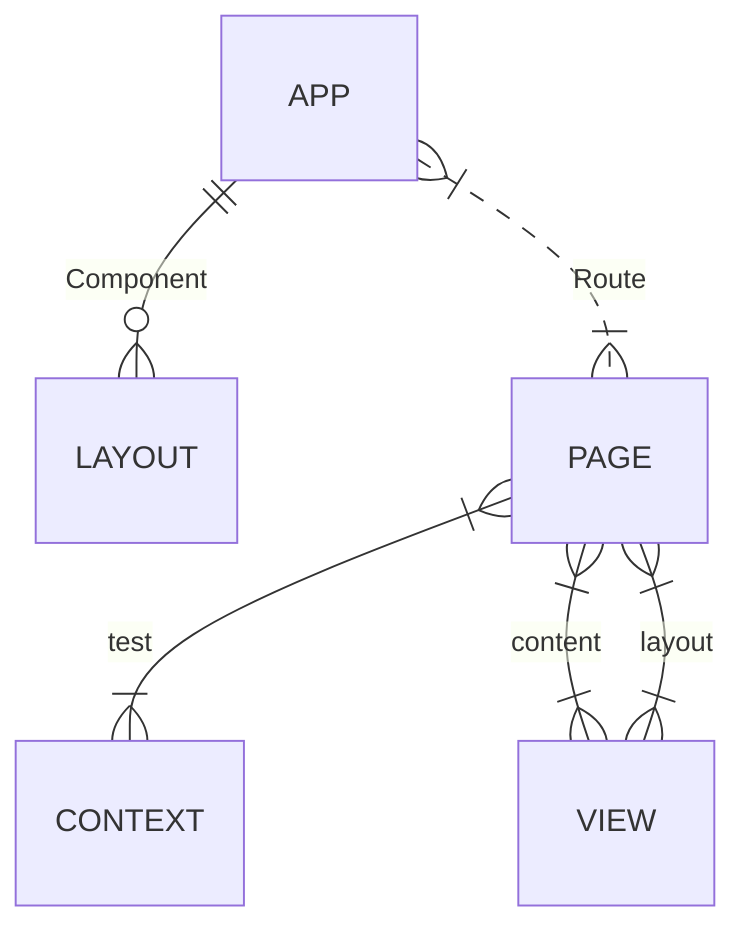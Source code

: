 erDiagram
    APP ||--o{ LAYOUT : Component
    APP }|..|{ PAGE : Route
    PAGE }|--|{ CONTEXT : test
    PAGE }|--|{ VIEW : content
    PAGE }|--|{ VIEW : layout